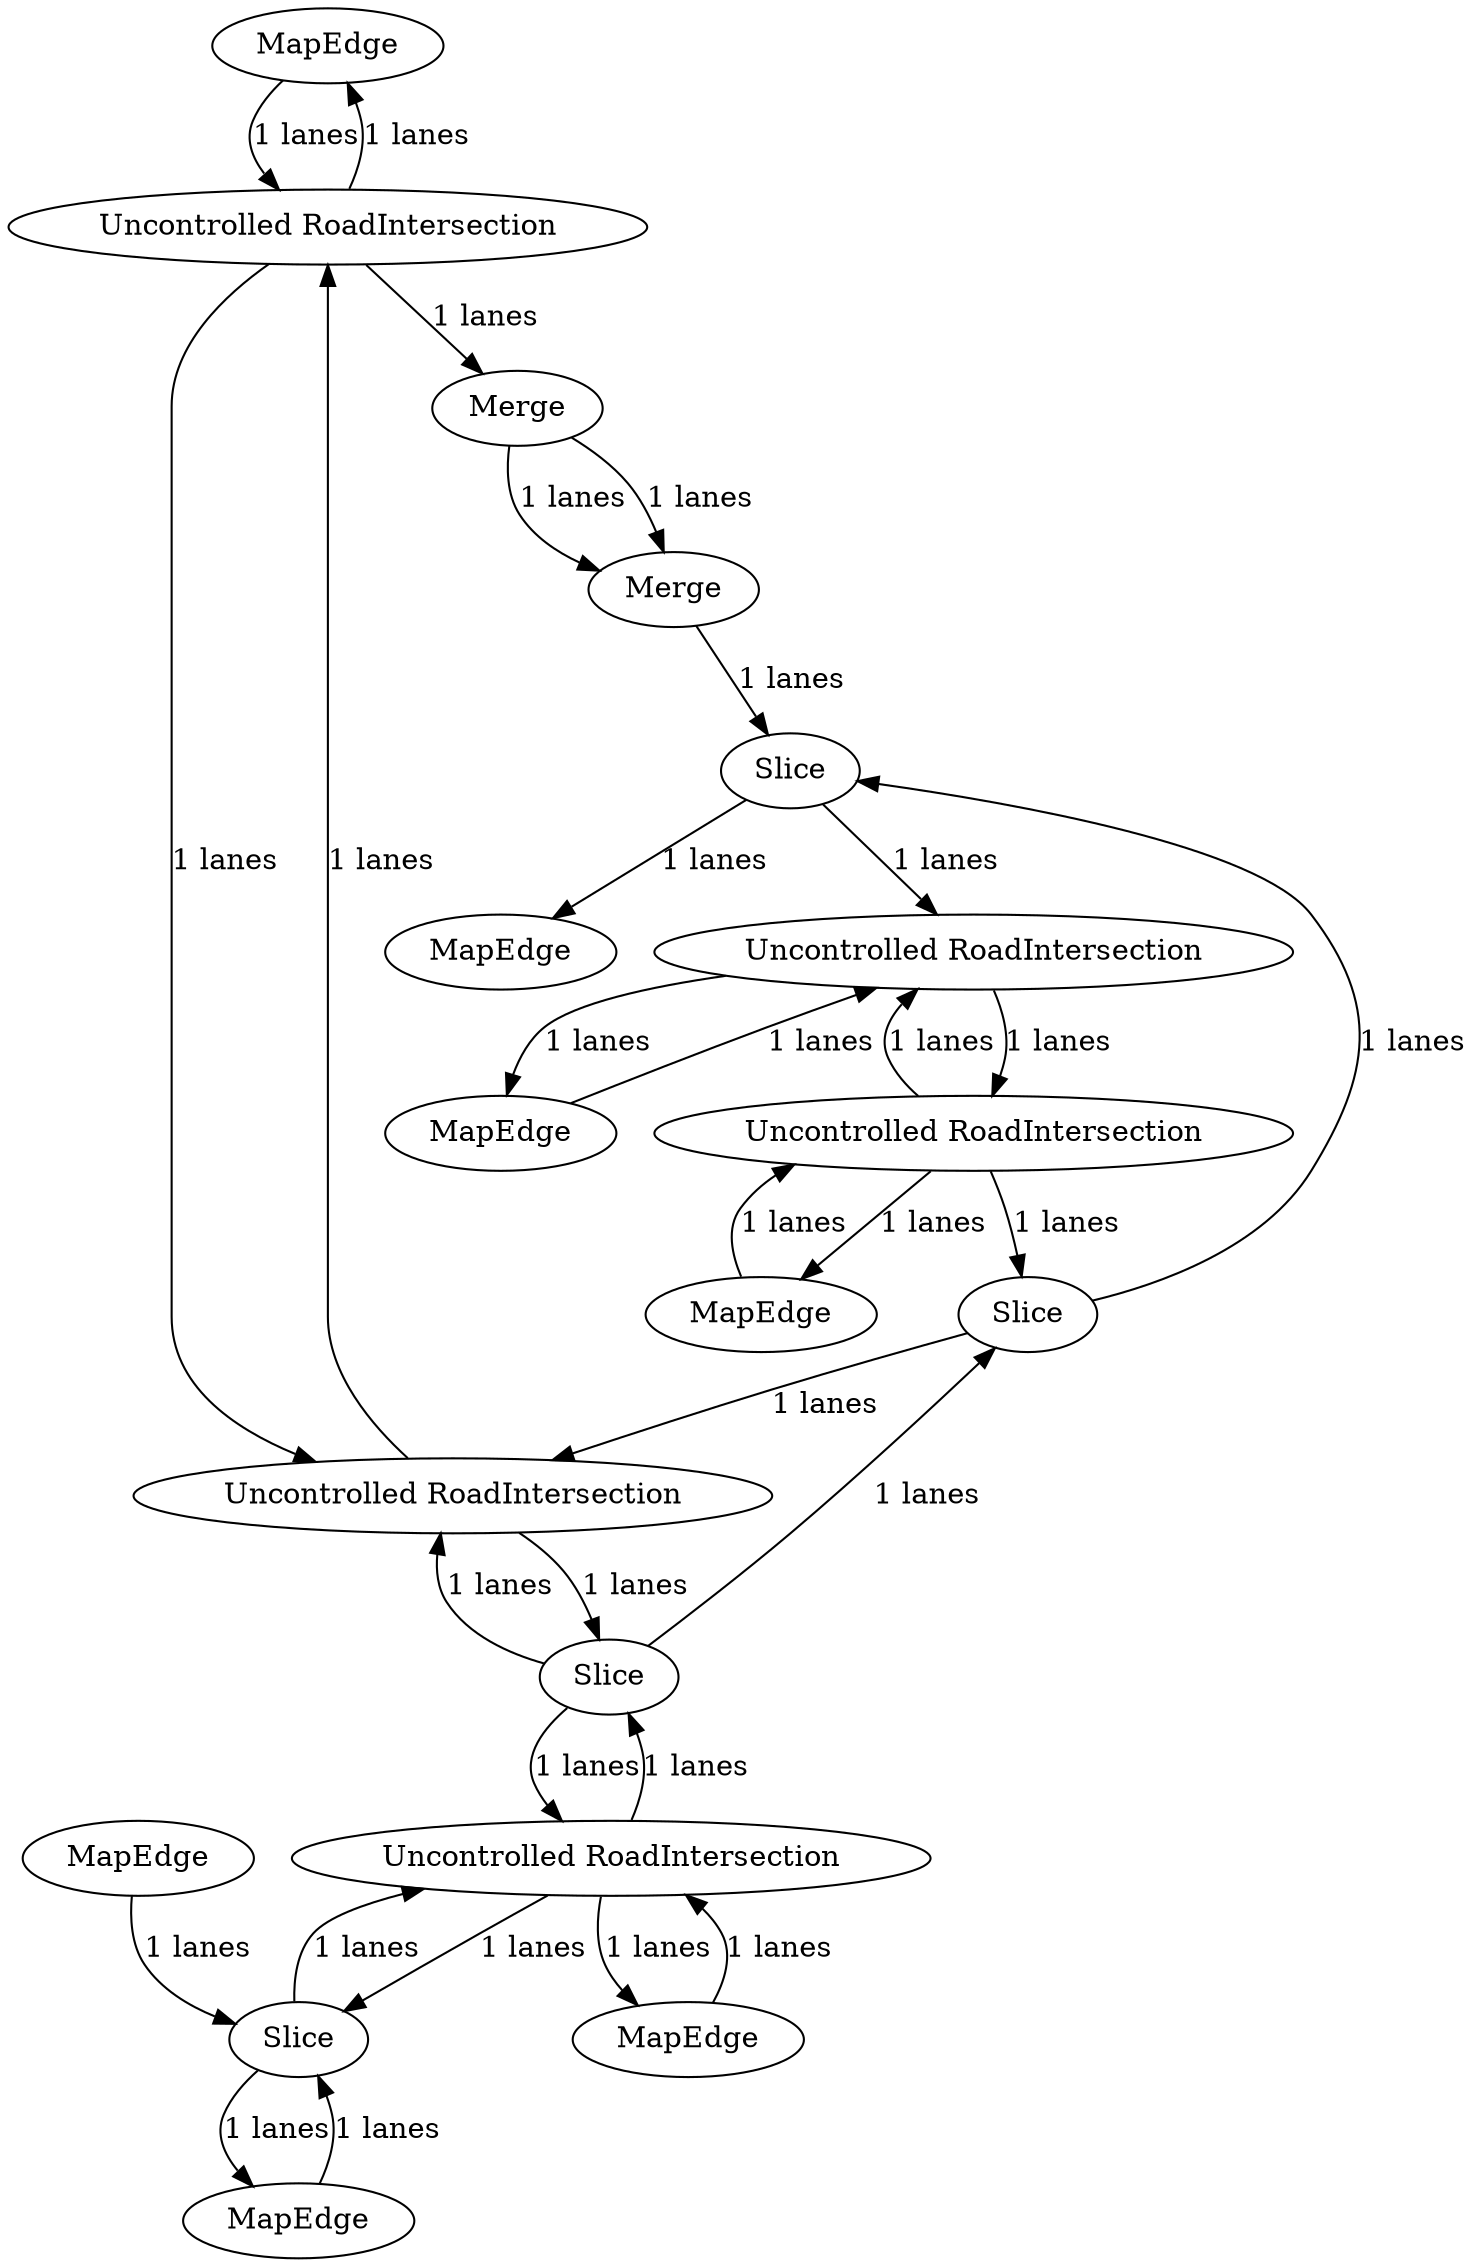 digraph {
    0 [ label = "MapEdge" ]
    1 [ label = "MapEdge" ]
    2 [ label = "MapEdge" ]
    3 [ label = "Slice" ]
    4 [ label = "Slice" ]
    5 [ label = "MapEdge" ]
    6 [ label = "MapEdge" ]
    7 [ label = "Uncontrolled RoadIntersection" ]
    8 [ label = "Uncontrolled RoadIntersection" ]
    9 [ label = "Uncontrolled RoadIntersection" ]
    10 [ label = "Uncontrolled RoadIntersection" ]
    11 [ label = "Uncontrolled RoadIntersection" ]
    12 [ label = "Slice" ]
    13 [ label = "Merge" ]
    14 [ label = "Merge" ]
    15 [ label = "Slice" ]
    16 [ label = "MapEdge" ]
    17 [ label = "MapEdge" ]
    0 -> 8 [ label = "1 lanes" ]
    8 -> 0 [ label = "1 lanes" ]
    8 -> 9 [ label = "1 lanes" ]
    9 -> 8 [ label = "1 lanes" ]
    9 -> 4 [ label = "1 lanes" ]
    4 -> 9 [ label = "1 lanes" ]
    4 -> 7 [ label = "1 lanes" ]
    7 -> 4 [ label = "1 lanes" ]
    7 -> 3 [ label = "1 lanes" ]
    3 -> 7 [ label = "1 lanes" ]
    3 -> 1 [ label = "1 lanes" ]
    1 -> 3 [ label = "1 lanes" ]
    2 -> 3 [ label = "1 lanes" ]
    4 -> 12 [ label = "1 lanes" ]
    12 -> 15 [ label = "1 lanes" ]
    15 -> 5 [ label = "1 lanes" ]
    6 -> 7 [ label = "1 lanes" ]
    7 -> 6 [ label = "1 lanes" ]
    8 -> 13 [ label = "1 lanes" ]
    12 -> 9 [ label = "1 lanes" ]
    10 -> 11 [ label = "1 lanes" ]
    11 -> 10 [ label = "1 lanes" ]
    11 -> 12 [ label = "1 lanes" ]
    13 -> 14 [ label = "1 lanes" ]
    13 -> 14 [ label = "1 lanes" ]
    14 -> 15 [ label = "1 lanes" ]
    15 -> 10 [ label = "1 lanes" ]
    10 -> 16 [ label = "1 lanes" ]
    16 -> 10 [ label = "1 lanes" ]
    17 -> 11 [ label = "1 lanes" ]
    11 -> 17 [ label = "1 lanes" ]
}
